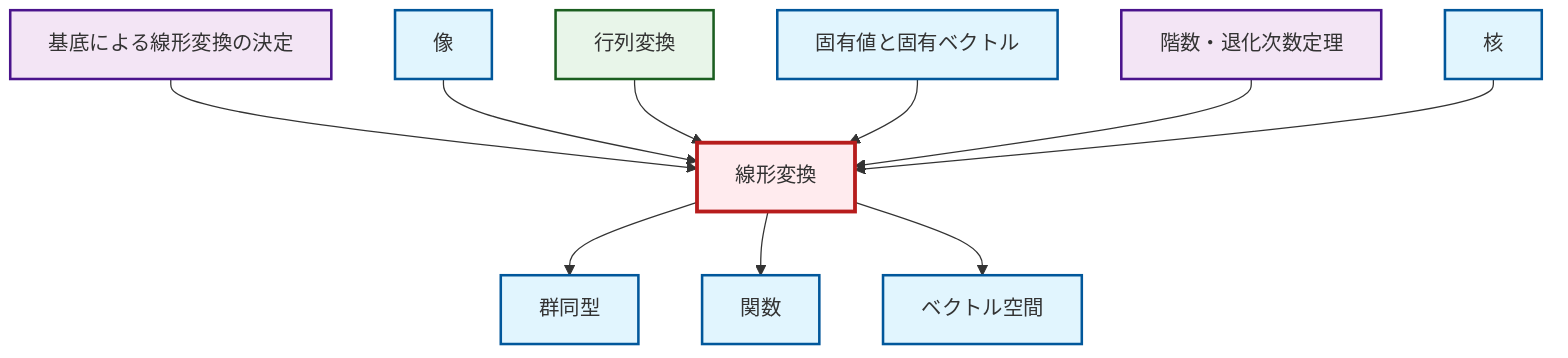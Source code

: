 graph TD
    classDef definition fill:#e1f5fe,stroke:#01579b,stroke-width:2px
    classDef theorem fill:#f3e5f5,stroke:#4a148c,stroke-width:2px
    classDef axiom fill:#fff3e0,stroke:#e65100,stroke-width:2px
    classDef example fill:#e8f5e9,stroke:#1b5e20,stroke-width:2px
    classDef current fill:#ffebee,stroke:#b71c1c,stroke-width:3px
    def-linear-transformation["線形変換"]:::definition
    def-isomorphism["群同型"]:::definition
    ex-matrix-transformation["行列変換"]:::example
    def-kernel["核"]:::definition
    def-image["像"]:::definition
    def-eigenvalue-eigenvector["固有値と固有ベクトル"]:::definition
    def-function["関数"]:::definition
    def-vector-space["ベクトル空間"]:::definition
    thm-linear-transformation-basis["基底による線形変換の決定"]:::theorem
    thm-rank-nullity["階数・退化次数定理"]:::theorem
    thm-linear-transformation-basis --> def-linear-transformation
    def-image --> def-linear-transformation
    ex-matrix-transformation --> def-linear-transformation
    def-eigenvalue-eigenvector --> def-linear-transformation
    def-linear-transformation --> def-isomorphism
    def-linear-transformation --> def-function
    def-linear-transformation --> def-vector-space
    thm-rank-nullity --> def-linear-transformation
    def-kernel --> def-linear-transformation
    class def-linear-transformation current